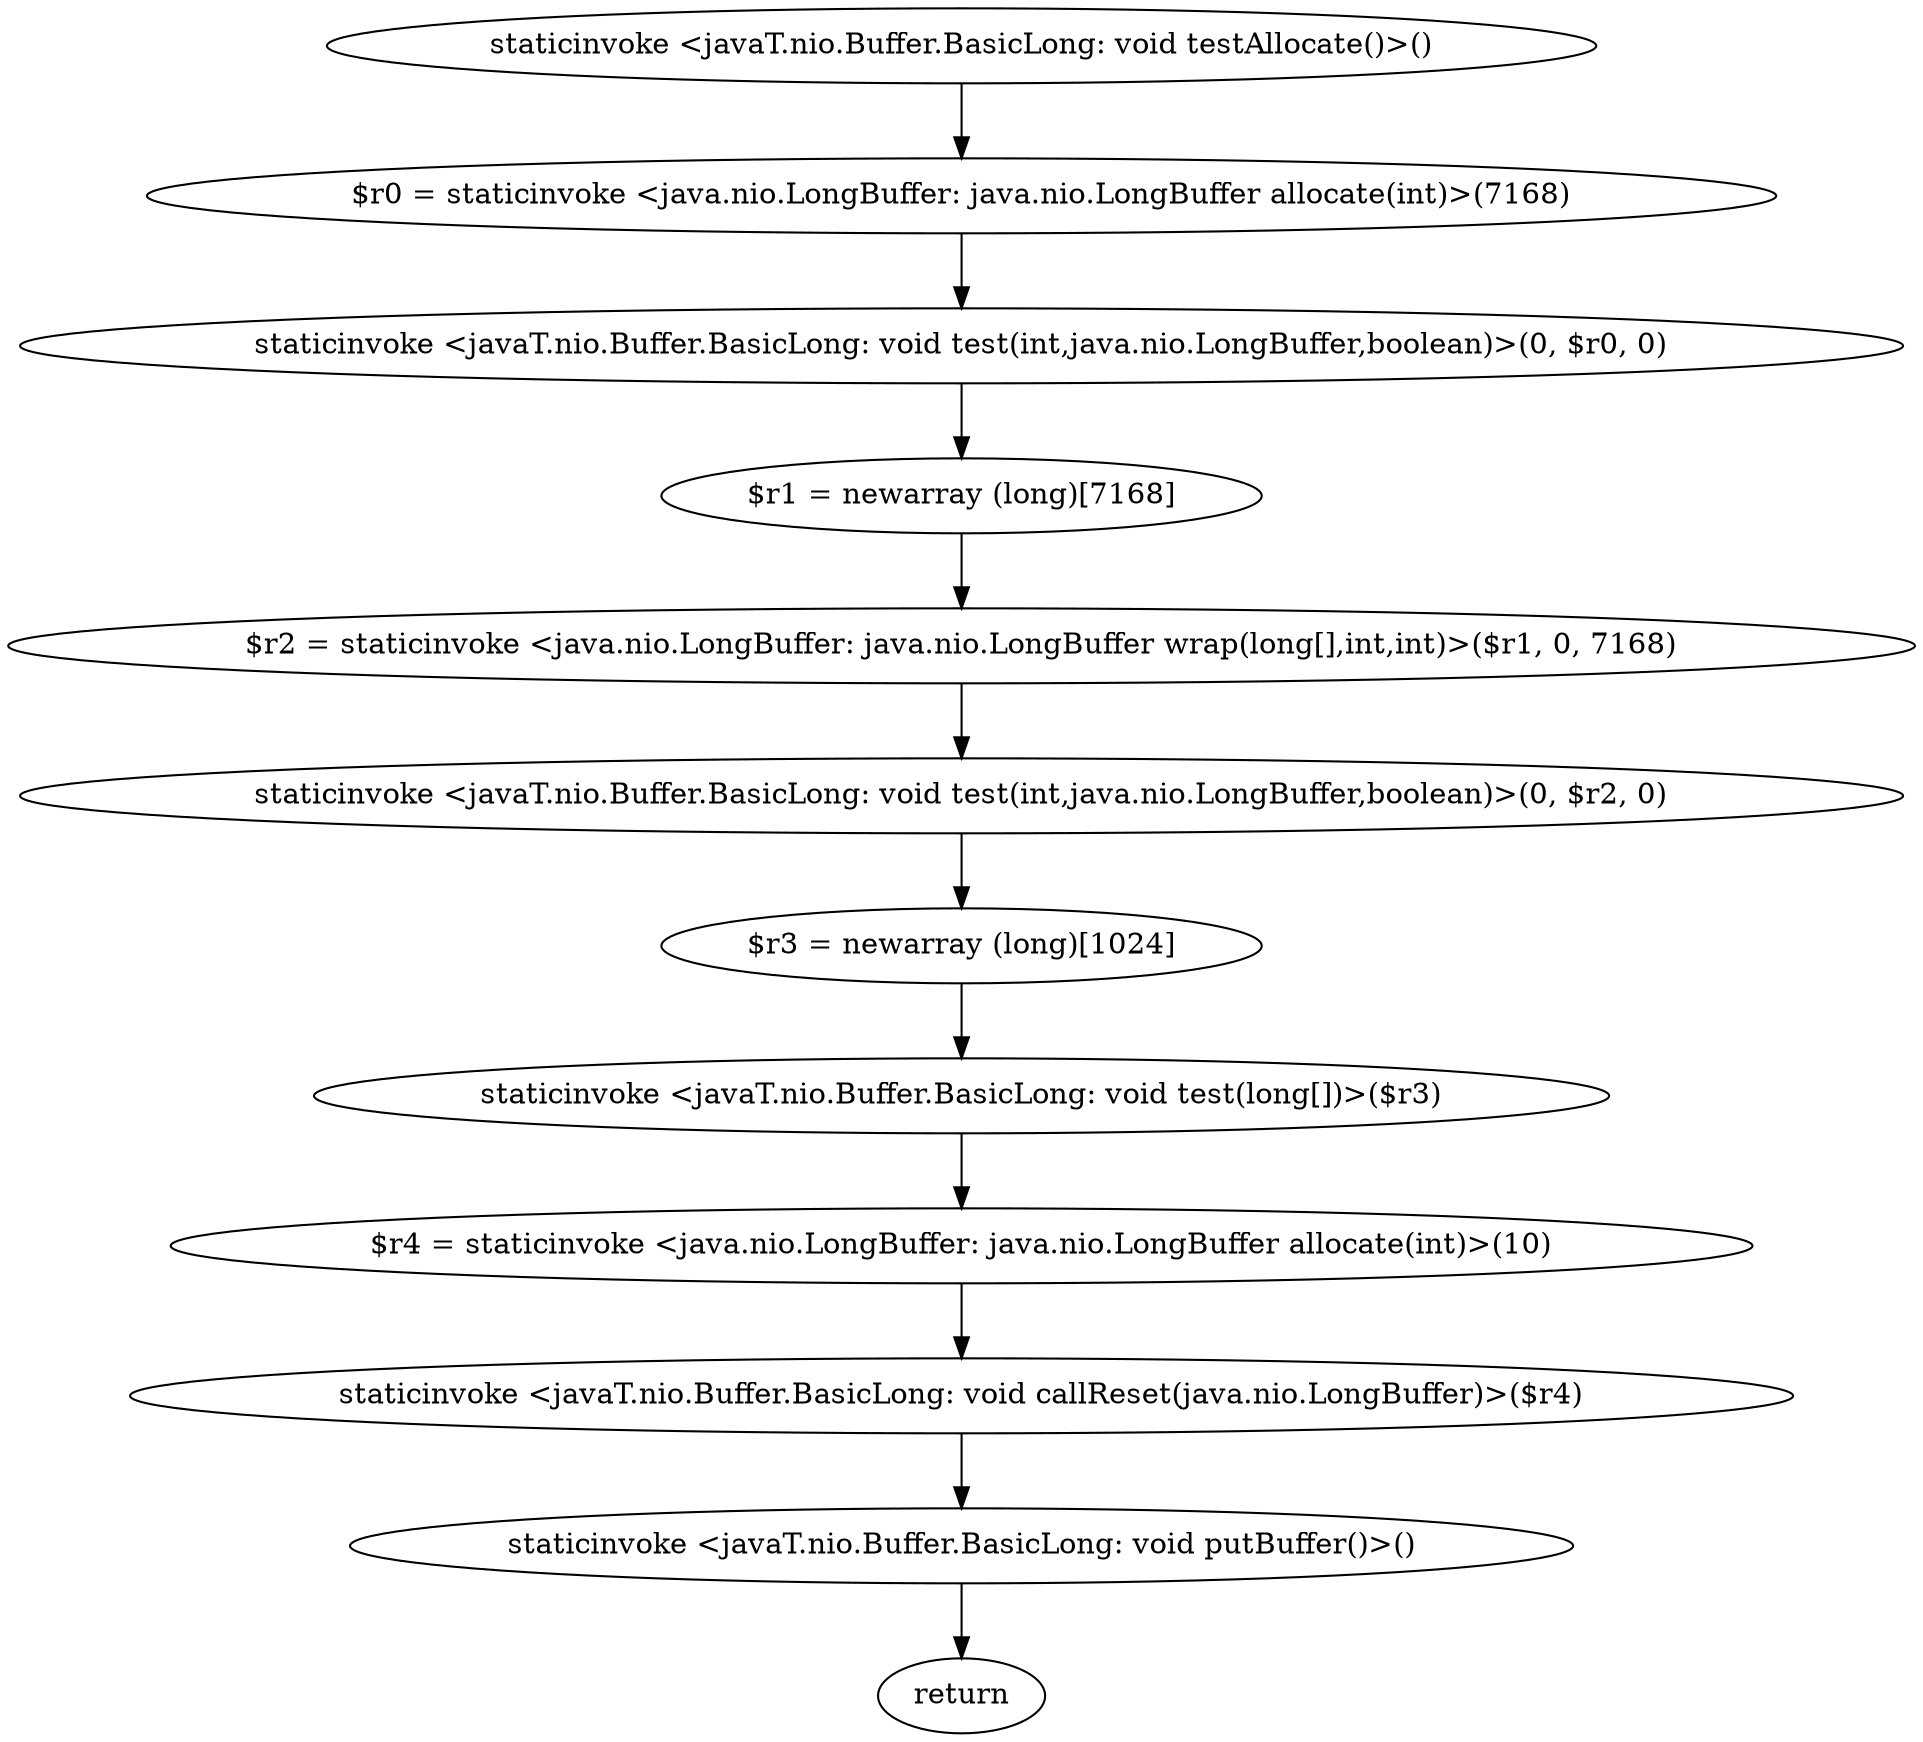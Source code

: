 digraph "unitGraph" {
    "staticinvoke <javaT.nio.Buffer.BasicLong: void testAllocate()>()"
    "$r0 = staticinvoke <java.nio.LongBuffer: java.nio.LongBuffer allocate(int)>(7168)"
    "staticinvoke <javaT.nio.Buffer.BasicLong: void test(int,java.nio.LongBuffer,boolean)>(0, $r0, 0)"
    "$r1 = newarray (long)[7168]"
    "$r2 = staticinvoke <java.nio.LongBuffer: java.nio.LongBuffer wrap(long[],int,int)>($r1, 0, 7168)"
    "staticinvoke <javaT.nio.Buffer.BasicLong: void test(int,java.nio.LongBuffer,boolean)>(0, $r2, 0)"
    "$r3 = newarray (long)[1024]"
    "staticinvoke <javaT.nio.Buffer.BasicLong: void test(long[])>($r3)"
    "$r4 = staticinvoke <java.nio.LongBuffer: java.nio.LongBuffer allocate(int)>(10)"
    "staticinvoke <javaT.nio.Buffer.BasicLong: void callReset(java.nio.LongBuffer)>($r4)"
    "staticinvoke <javaT.nio.Buffer.BasicLong: void putBuffer()>()"
    "return"
    "staticinvoke <javaT.nio.Buffer.BasicLong: void testAllocate()>()"->"$r0 = staticinvoke <java.nio.LongBuffer: java.nio.LongBuffer allocate(int)>(7168)";
    "$r0 = staticinvoke <java.nio.LongBuffer: java.nio.LongBuffer allocate(int)>(7168)"->"staticinvoke <javaT.nio.Buffer.BasicLong: void test(int,java.nio.LongBuffer,boolean)>(0, $r0, 0)";
    "staticinvoke <javaT.nio.Buffer.BasicLong: void test(int,java.nio.LongBuffer,boolean)>(0, $r0, 0)"->"$r1 = newarray (long)[7168]";
    "$r1 = newarray (long)[7168]"->"$r2 = staticinvoke <java.nio.LongBuffer: java.nio.LongBuffer wrap(long[],int,int)>($r1, 0, 7168)";
    "$r2 = staticinvoke <java.nio.LongBuffer: java.nio.LongBuffer wrap(long[],int,int)>($r1, 0, 7168)"->"staticinvoke <javaT.nio.Buffer.BasicLong: void test(int,java.nio.LongBuffer,boolean)>(0, $r2, 0)";
    "staticinvoke <javaT.nio.Buffer.BasicLong: void test(int,java.nio.LongBuffer,boolean)>(0, $r2, 0)"->"$r3 = newarray (long)[1024]";
    "$r3 = newarray (long)[1024]"->"staticinvoke <javaT.nio.Buffer.BasicLong: void test(long[])>($r3)";
    "staticinvoke <javaT.nio.Buffer.BasicLong: void test(long[])>($r3)"->"$r4 = staticinvoke <java.nio.LongBuffer: java.nio.LongBuffer allocate(int)>(10)";
    "$r4 = staticinvoke <java.nio.LongBuffer: java.nio.LongBuffer allocate(int)>(10)"->"staticinvoke <javaT.nio.Buffer.BasicLong: void callReset(java.nio.LongBuffer)>($r4)";
    "staticinvoke <javaT.nio.Buffer.BasicLong: void callReset(java.nio.LongBuffer)>($r4)"->"staticinvoke <javaT.nio.Buffer.BasicLong: void putBuffer()>()";
    "staticinvoke <javaT.nio.Buffer.BasicLong: void putBuffer()>()"->"return";
}
